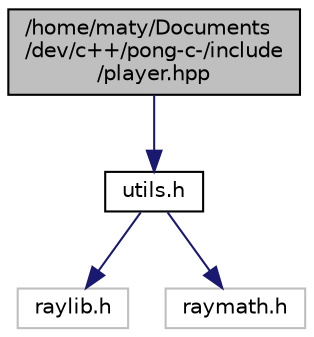 digraph "/home/maty/Documents/dev/c++/pong-c-/include/player.hpp"
{
 // LATEX_PDF_SIZE
  edge [fontname="Helvetica",fontsize="10",labelfontname="Helvetica",labelfontsize="10"];
  node [fontname="Helvetica",fontsize="10",shape=record];
  Node1 [label="/home/maty/Documents\l/dev/c++/pong-c-/include\l/player.hpp",height=0.2,width=0.4,color="black", fillcolor="grey75", style="filled", fontcolor="black",tooltip="This file contains the player class."];
  Node1 -> Node2 [color="midnightblue",fontsize="10",style="solid"];
  Node2 [label="utils.h",height=0.2,width=0.4,color="black", fillcolor="white", style="filled",URL="$utils_8h.html",tooltip="This is a simple utility library."];
  Node2 -> Node3 [color="midnightblue",fontsize="10",style="solid"];
  Node3 [label="raylib.h",height=0.2,width=0.4,color="grey75", fillcolor="white", style="filled",tooltip=" "];
  Node2 -> Node4 [color="midnightblue",fontsize="10",style="solid"];
  Node4 [label="raymath.h",height=0.2,width=0.4,color="grey75", fillcolor="white", style="filled",tooltip=" "];
}

